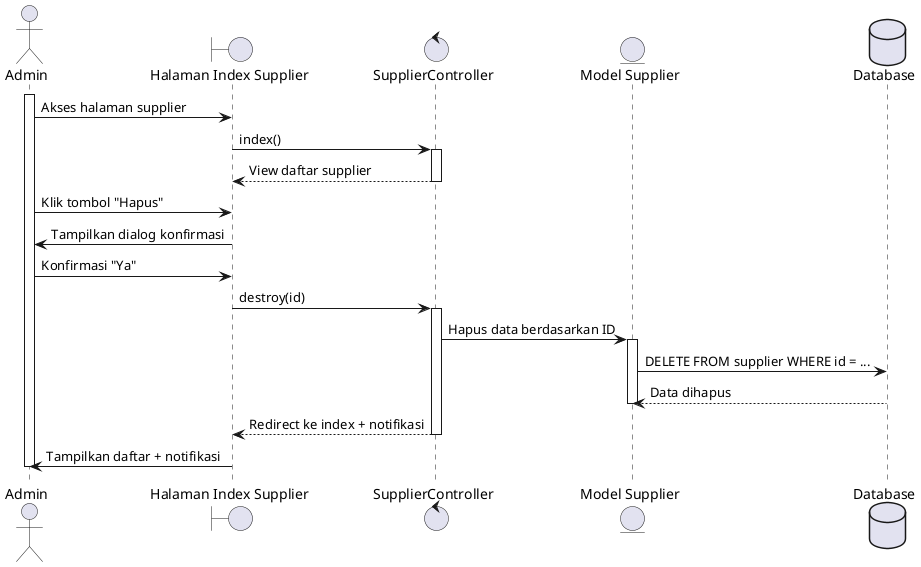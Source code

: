 @startuml
actor Admin

boundary "Halaman Index Supplier" as SupplierIndex
control "SupplierController" as SupplierController
entity "Model Supplier" as SupplierModel
database "Database" as DB

activate Admin
Admin -> SupplierIndex: Akses halaman supplier
SupplierIndex -> SupplierController: index()
activate SupplierController
SupplierController --> SupplierIndex: View daftar supplier
deactivate SupplierController

Admin -> SupplierIndex: Klik tombol "Hapus"
SupplierIndex -> Admin: Tampilkan dialog konfirmasi
Admin -> SupplierIndex: Konfirmasi "Ya"

SupplierIndex -> SupplierController: destroy(id)
activate SupplierController

SupplierController -> SupplierModel: Hapus data berdasarkan ID
activate SupplierModel
SupplierModel -> DB: DELETE FROM supplier WHERE id = ...
DB --> SupplierModel: Data dihapus
deactivate SupplierModel

SupplierController --> SupplierIndex: Redirect ke index + notifikasi
deactivate SupplierController

SupplierIndex -> Admin: Tampilkan daftar + notifikasi
deactivate Admin

@enduml
